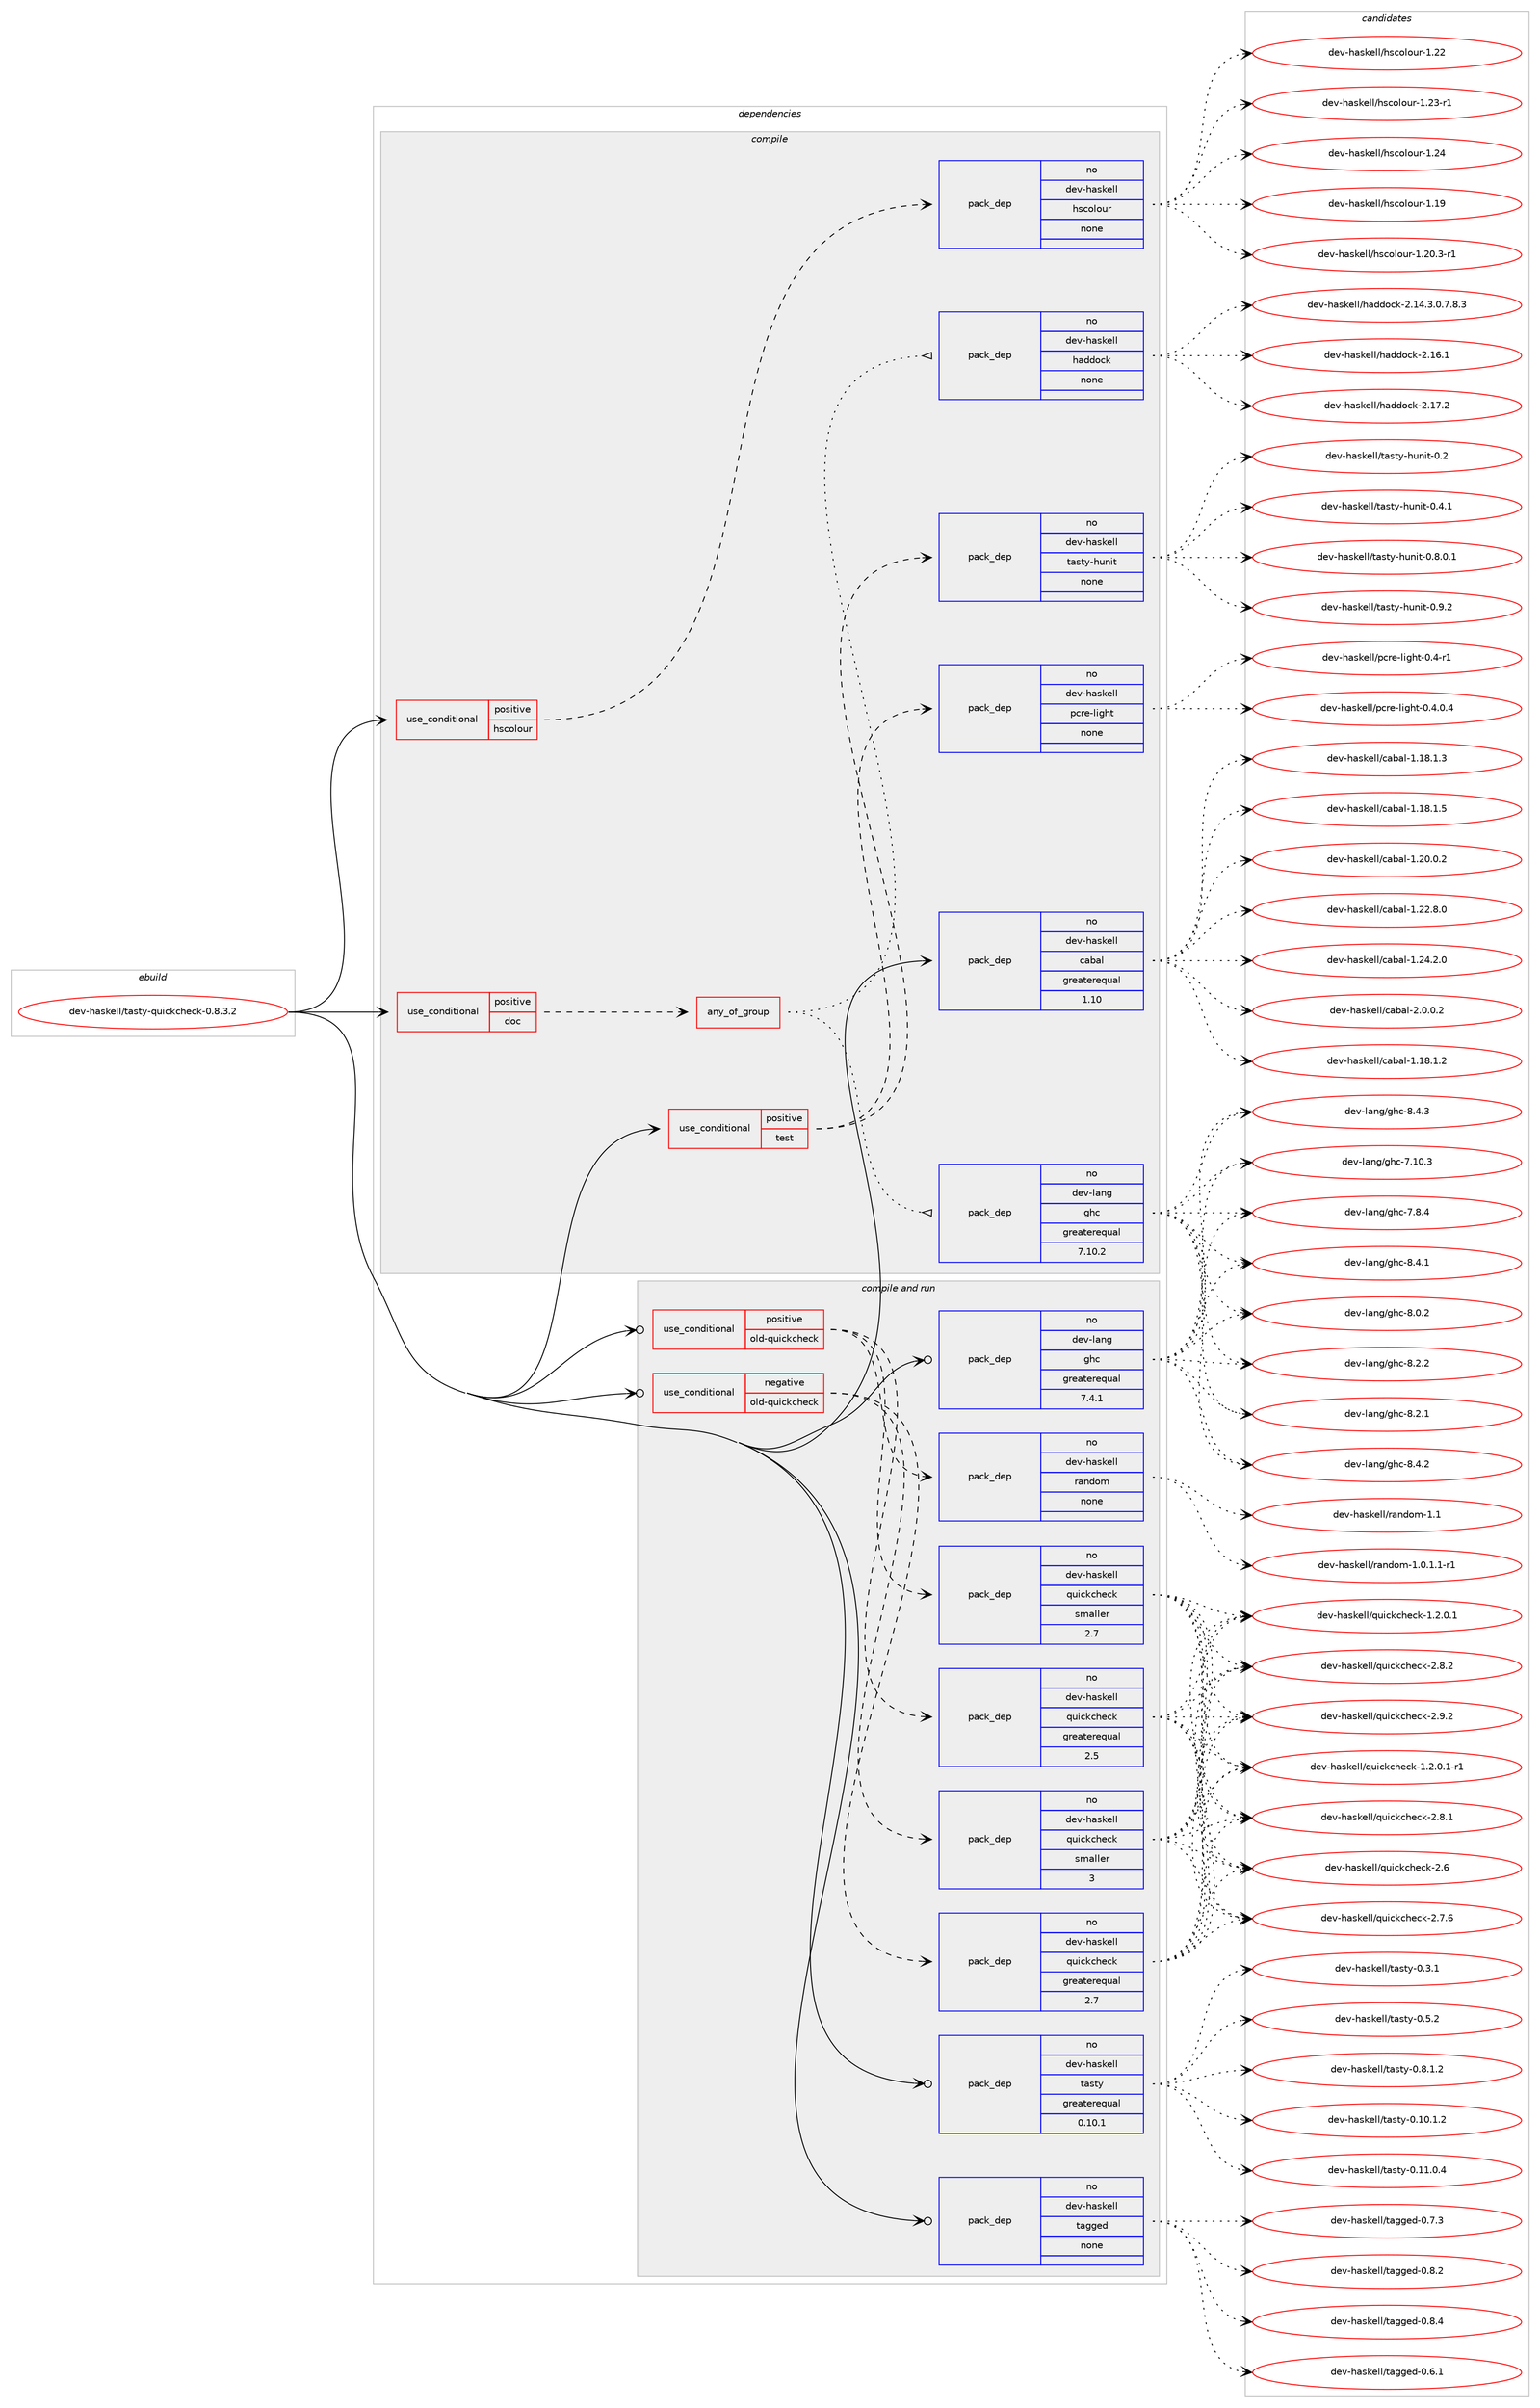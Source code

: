 digraph prolog {

# *************
# Graph options
# *************

newrank=true;
concentrate=true;
compound=true;
graph [rankdir=LR,fontname=Helvetica,fontsize=10,ranksep=1.5];#, ranksep=2.5, nodesep=0.2];
edge  [arrowhead=vee];
node  [fontname=Helvetica,fontsize=10];

# **********
# The ebuild
# **********

subgraph cluster_leftcol {
color=gray;
rank=same;
label=<<i>ebuild</i>>;
id [label="dev-haskell/tasty-quickcheck-0.8.3.2", color=red, width=4, href="../dev-haskell/tasty-quickcheck-0.8.3.2.svg"];
}

# ****************
# The dependencies
# ****************

subgraph cluster_midcol {
color=gray;
label=<<i>dependencies</i>>;
subgraph cluster_compile {
fillcolor="#eeeeee";
style=filled;
label=<<i>compile</i>>;
subgraph cond361648 {
dependency1345319 [label=<<TABLE BORDER="0" CELLBORDER="1" CELLSPACING="0" CELLPADDING="4"><TR><TD ROWSPAN="3" CELLPADDING="10">use_conditional</TD></TR><TR><TD>positive</TD></TR><TR><TD>doc</TD></TR></TABLE>>, shape=none, color=red];
subgraph any21618 {
dependency1345320 [label=<<TABLE BORDER="0" CELLBORDER="1" CELLSPACING="0" CELLPADDING="4"><TR><TD CELLPADDING="10">any_of_group</TD></TR></TABLE>>, shape=none, color=red];subgraph pack961501 {
dependency1345321 [label=<<TABLE BORDER="0" CELLBORDER="1" CELLSPACING="0" CELLPADDING="4" WIDTH="220"><TR><TD ROWSPAN="6" CELLPADDING="30">pack_dep</TD></TR><TR><TD WIDTH="110">no</TD></TR><TR><TD>dev-haskell</TD></TR><TR><TD>haddock</TD></TR><TR><TD>none</TD></TR><TR><TD></TD></TR></TABLE>>, shape=none, color=blue];
}
dependency1345320:e -> dependency1345321:w [weight=20,style="dotted",arrowhead="oinv"];
subgraph pack961502 {
dependency1345322 [label=<<TABLE BORDER="0" CELLBORDER="1" CELLSPACING="0" CELLPADDING="4" WIDTH="220"><TR><TD ROWSPAN="6" CELLPADDING="30">pack_dep</TD></TR><TR><TD WIDTH="110">no</TD></TR><TR><TD>dev-lang</TD></TR><TR><TD>ghc</TD></TR><TR><TD>greaterequal</TD></TR><TR><TD>7.10.2</TD></TR></TABLE>>, shape=none, color=blue];
}
dependency1345320:e -> dependency1345322:w [weight=20,style="dotted",arrowhead="oinv"];
}
dependency1345319:e -> dependency1345320:w [weight=20,style="dashed",arrowhead="vee"];
}
id:e -> dependency1345319:w [weight=20,style="solid",arrowhead="vee"];
subgraph cond361649 {
dependency1345323 [label=<<TABLE BORDER="0" CELLBORDER="1" CELLSPACING="0" CELLPADDING="4"><TR><TD ROWSPAN="3" CELLPADDING="10">use_conditional</TD></TR><TR><TD>positive</TD></TR><TR><TD>hscolour</TD></TR></TABLE>>, shape=none, color=red];
subgraph pack961503 {
dependency1345324 [label=<<TABLE BORDER="0" CELLBORDER="1" CELLSPACING="0" CELLPADDING="4" WIDTH="220"><TR><TD ROWSPAN="6" CELLPADDING="30">pack_dep</TD></TR><TR><TD WIDTH="110">no</TD></TR><TR><TD>dev-haskell</TD></TR><TR><TD>hscolour</TD></TR><TR><TD>none</TD></TR><TR><TD></TD></TR></TABLE>>, shape=none, color=blue];
}
dependency1345323:e -> dependency1345324:w [weight=20,style="dashed",arrowhead="vee"];
}
id:e -> dependency1345323:w [weight=20,style="solid",arrowhead="vee"];
subgraph cond361650 {
dependency1345325 [label=<<TABLE BORDER="0" CELLBORDER="1" CELLSPACING="0" CELLPADDING="4"><TR><TD ROWSPAN="3" CELLPADDING="10">use_conditional</TD></TR><TR><TD>positive</TD></TR><TR><TD>test</TD></TR></TABLE>>, shape=none, color=red];
subgraph pack961504 {
dependency1345326 [label=<<TABLE BORDER="0" CELLBORDER="1" CELLSPACING="0" CELLPADDING="4" WIDTH="220"><TR><TD ROWSPAN="6" CELLPADDING="30">pack_dep</TD></TR><TR><TD WIDTH="110">no</TD></TR><TR><TD>dev-haskell</TD></TR><TR><TD>pcre-light</TD></TR><TR><TD>none</TD></TR><TR><TD></TD></TR></TABLE>>, shape=none, color=blue];
}
dependency1345325:e -> dependency1345326:w [weight=20,style="dashed",arrowhead="vee"];
subgraph pack961505 {
dependency1345327 [label=<<TABLE BORDER="0" CELLBORDER="1" CELLSPACING="0" CELLPADDING="4" WIDTH="220"><TR><TD ROWSPAN="6" CELLPADDING="30">pack_dep</TD></TR><TR><TD WIDTH="110">no</TD></TR><TR><TD>dev-haskell</TD></TR><TR><TD>tasty-hunit</TD></TR><TR><TD>none</TD></TR><TR><TD></TD></TR></TABLE>>, shape=none, color=blue];
}
dependency1345325:e -> dependency1345327:w [weight=20,style="dashed",arrowhead="vee"];
}
id:e -> dependency1345325:w [weight=20,style="solid",arrowhead="vee"];
subgraph pack961506 {
dependency1345328 [label=<<TABLE BORDER="0" CELLBORDER="1" CELLSPACING="0" CELLPADDING="4" WIDTH="220"><TR><TD ROWSPAN="6" CELLPADDING="30">pack_dep</TD></TR><TR><TD WIDTH="110">no</TD></TR><TR><TD>dev-haskell</TD></TR><TR><TD>cabal</TD></TR><TR><TD>greaterequal</TD></TR><TR><TD>1.10</TD></TR></TABLE>>, shape=none, color=blue];
}
id:e -> dependency1345328:w [weight=20,style="solid",arrowhead="vee"];
}
subgraph cluster_compileandrun {
fillcolor="#eeeeee";
style=filled;
label=<<i>compile and run</i>>;
subgraph cond361651 {
dependency1345329 [label=<<TABLE BORDER="0" CELLBORDER="1" CELLSPACING="0" CELLPADDING="4"><TR><TD ROWSPAN="3" CELLPADDING="10">use_conditional</TD></TR><TR><TD>negative</TD></TR><TR><TD>old-quickcheck</TD></TR></TABLE>>, shape=none, color=red];
subgraph pack961507 {
dependency1345330 [label=<<TABLE BORDER="0" CELLBORDER="1" CELLSPACING="0" CELLPADDING="4" WIDTH="220"><TR><TD ROWSPAN="6" CELLPADDING="30">pack_dep</TD></TR><TR><TD WIDTH="110">no</TD></TR><TR><TD>dev-haskell</TD></TR><TR><TD>quickcheck</TD></TR><TR><TD>greaterequal</TD></TR><TR><TD>2.7</TD></TR></TABLE>>, shape=none, color=blue];
}
dependency1345329:e -> dependency1345330:w [weight=20,style="dashed",arrowhead="vee"];
subgraph pack961508 {
dependency1345331 [label=<<TABLE BORDER="0" CELLBORDER="1" CELLSPACING="0" CELLPADDING="4" WIDTH="220"><TR><TD ROWSPAN="6" CELLPADDING="30">pack_dep</TD></TR><TR><TD WIDTH="110">no</TD></TR><TR><TD>dev-haskell</TD></TR><TR><TD>quickcheck</TD></TR><TR><TD>smaller</TD></TR><TR><TD>3</TD></TR></TABLE>>, shape=none, color=blue];
}
dependency1345329:e -> dependency1345331:w [weight=20,style="dashed",arrowhead="vee"];
}
id:e -> dependency1345329:w [weight=20,style="solid",arrowhead="odotvee"];
subgraph cond361652 {
dependency1345332 [label=<<TABLE BORDER="0" CELLBORDER="1" CELLSPACING="0" CELLPADDING="4"><TR><TD ROWSPAN="3" CELLPADDING="10">use_conditional</TD></TR><TR><TD>positive</TD></TR><TR><TD>old-quickcheck</TD></TR></TABLE>>, shape=none, color=red];
subgraph pack961509 {
dependency1345333 [label=<<TABLE BORDER="0" CELLBORDER="1" CELLSPACING="0" CELLPADDING="4" WIDTH="220"><TR><TD ROWSPAN="6" CELLPADDING="30">pack_dep</TD></TR><TR><TD WIDTH="110">no</TD></TR><TR><TD>dev-haskell</TD></TR><TR><TD>quickcheck</TD></TR><TR><TD>greaterequal</TD></TR><TR><TD>2.5</TD></TR></TABLE>>, shape=none, color=blue];
}
dependency1345332:e -> dependency1345333:w [weight=20,style="dashed",arrowhead="vee"];
subgraph pack961510 {
dependency1345334 [label=<<TABLE BORDER="0" CELLBORDER="1" CELLSPACING="0" CELLPADDING="4" WIDTH="220"><TR><TD ROWSPAN="6" CELLPADDING="30">pack_dep</TD></TR><TR><TD WIDTH="110">no</TD></TR><TR><TD>dev-haskell</TD></TR><TR><TD>quickcheck</TD></TR><TR><TD>smaller</TD></TR><TR><TD>2.7</TD></TR></TABLE>>, shape=none, color=blue];
}
dependency1345332:e -> dependency1345334:w [weight=20,style="dashed",arrowhead="vee"];
subgraph pack961511 {
dependency1345335 [label=<<TABLE BORDER="0" CELLBORDER="1" CELLSPACING="0" CELLPADDING="4" WIDTH="220"><TR><TD ROWSPAN="6" CELLPADDING="30">pack_dep</TD></TR><TR><TD WIDTH="110">no</TD></TR><TR><TD>dev-haskell</TD></TR><TR><TD>random</TD></TR><TR><TD>none</TD></TR><TR><TD></TD></TR></TABLE>>, shape=none, color=blue];
}
dependency1345332:e -> dependency1345335:w [weight=20,style="dashed",arrowhead="vee"];
}
id:e -> dependency1345332:w [weight=20,style="solid",arrowhead="odotvee"];
subgraph pack961512 {
dependency1345336 [label=<<TABLE BORDER="0" CELLBORDER="1" CELLSPACING="0" CELLPADDING="4" WIDTH="220"><TR><TD ROWSPAN="6" CELLPADDING="30">pack_dep</TD></TR><TR><TD WIDTH="110">no</TD></TR><TR><TD>dev-haskell</TD></TR><TR><TD>tagged</TD></TR><TR><TD>none</TD></TR><TR><TD></TD></TR></TABLE>>, shape=none, color=blue];
}
id:e -> dependency1345336:w [weight=20,style="solid",arrowhead="odotvee"];
subgraph pack961513 {
dependency1345337 [label=<<TABLE BORDER="0" CELLBORDER="1" CELLSPACING="0" CELLPADDING="4" WIDTH="220"><TR><TD ROWSPAN="6" CELLPADDING="30">pack_dep</TD></TR><TR><TD WIDTH="110">no</TD></TR><TR><TD>dev-haskell</TD></TR><TR><TD>tasty</TD></TR><TR><TD>greaterequal</TD></TR><TR><TD>0.10.1</TD></TR></TABLE>>, shape=none, color=blue];
}
id:e -> dependency1345337:w [weight=20,style="solid",arrowhead="odotvee"];
subgraph pack961514 {
dependency1345338 [label=<<TABLE BORDER="0" CELLBORDER="1" CELLSPACING="0" CELLPADDING="4" WIDTH="220"><TR><TD ROWSPAN="6" CELLPADDING="30">pack_dep</TD></TR><TR><TD WIDTH="110">no</TD></TR><TR><TD>dev-lang</TD></TR><TR><TD>ghc</TD></TR><TR><TD>greaterequal</TD></TR><TR><TD>7.4.1</TD></TR></TABLE>>, shape=none, color=blue];
}
id:e -> dependency1345338:w [weight=20,style="solid",arrowhead="odotvee"];
}
subgraph cluster_run {
fillcolor="#eeeeee";
style=filled;
label=<<i>run</i>>;
}
}

# **************
# The candidates
# **************

subgraph cluster_choices {
rank=same;
color=gray;
label=<<i>candidates</i>>;

subgraph choice961501 {
color=black;
nodesep=1;
choice1001011184510497115107101108108471049710010011199107455046495246514648465546564651 [label="dev-haskell/haddock-2.14.3.0.7.8.3", color=red, width=4,href="../dev-haskell/haddock-2.14.3.0.7.8.3.svg"];
choice100101118451049711510710110810847104971001001119910745504649544649 [label="dev-haskell/haddock-2.16.1", color=red, width=4,href="../dev-haskell/haddock-2.16.1.svg"];
choice100101118451049711510710110810847104971001001119910745504649554650 [label="dev-haskell/haddock-2.17.2", color=red, width=4,href="../dev-haskell/haddock-2.17.2.svg"];
dependency1345321:e -> choice1001011184510497115107101108108471049710010011199107455046495246514648465546564651:w [style=dotted,weight="100"];
dependency1345321:e -> choice100101118451049711510710110810847104971001001119910745504649544649:w [style=dotted,weight="100"];
dependency1345321:e -> choice100101118451049711510710110810847104971001001119910745504649554650:w [style=dotted,weight="100"];
}
subgraph choice961502 {
color=black;
nodesep=1;
choice1001011184510897110103471031049945554649484651 [label="dev-lang/ghc-7.10.3", color=red, width=4,href="../dev-lang/ghc-7.10.3.svg"];
choice10010111845108971101034710310499455546564652 [label="dev-lang/ghc-7.8.4", color=red, width=4,href="../dev-lang/ghc-7.8.4.svg"];
choice10010111845108971101034710310499455646484650 [label="dev-lang/ghc-8.0.2", color=red, width=4,href="../dev-lang/ghc-8.0.2.svg"];
choice10010111845108971101034710310499455646504649 [label="dev-lang/ghc-8.2.1", color=red, width=4,href="../dev-lang/ghc-8.2.1.svg"];
choice10010111845108971101034710310499455646504650 [label="dev-lang/ghc-8.2.2", color=red, width=4,href="../dev-lang/ghc-8.2.2.svg"];
choice10010111845108971101034710310499455646524649 [label="dev-lang/ghc-8.4.1", color=red, width=4,href="../dev-lang/ghc-8.4.1.svg"];
choice10010111845108971101034710310499455646524650 [label="dev-lang/ghc-8.4.2", color=red, width=4,href="../dev-lang/ghc-8.4.2.svg"];
choice10010111845108971101034710310499455646524651 [label="dev-lang/ghc-8.4.3", color=red, width=4,href="../dev-lang/ghc-8.4.3.svg"];
dependency1345322:e -> choice1001011184510897110103471031049945554649484651:w [style=dotted,weight="100"];
dependency1345322:e -> choice10010111845108971101034710310499455546564652:w [style=dotted,weight="100"];
dependency1345322:e -> choice10010111845108971101034710310499455646484650:w [style=dotted,weight="100"];
dependency1345322:e -> choice10010111845108971101034710310499455646504649:w [style=dotted,weight="100"];
dependency1345322:e -> choice10010111845108971101034710310499455646504650:w [style=dotted,weight="100"];
dependency1345322:e -> choice10010111845108971101034710310499455646524649:w [style=dotted,weight="100"];
dependency1345322:e -> choice10010111845108971101034710310499455646524650:w [style=dotted,weight="100"];
dependency1345322:e -> choice10010111845108971101034710310499455646524651:w [style=dotted,weight="100"];
}
subgraph choice961503 {
color=black;
nodesep=1;
choice100101118451049711510710110810847104115991111081111171144549464957 [label="dev-haskell/hscolour-1.19", color=red, width=4,href="../dev-haskell/hscolour-1.19.svg"];
choice10010111845104971151071011081084710411599111108111117114454946504846514511449 [label="dev-haskell/hscolour-1.20.3-r1", color=red, width=4,href="../dev-haskell/hscolour-1.20.3-r1.svg"];
choice100101118451049711510710110810847104115991111081111171144549465050 [label="dev-haskell/hscolour-1.22", color=red, width=4,href="../dev-haskell/hscolour-1.22.svg"];
choice1001011184510497115107101108108471041159911110811111711445494650514511449 [label="dev-haskell/hscolour-1.23-r1", color=red, width=4,href="../dev-haskell/hscolour-1.23-r1.svg"];
choice100101118451049711510710110810847104115991111081111171144549465052 [label="dev-haskell/hscolour-1.24", color=red, width=4,href="../dev-haskell/hscolour-1.24.svg"];
dependency1345324:e -> choice100101118451049711510710110810847104115991111081111171144549464957:w [style=dotted,weight="100"];
dependency1345324:e -> choice10010111845104971151071011081084710411599111108111117114454946504846514511449:w [style=dotted,weight="100"];
dependency1345324:e -> choice100101118451049711510710110810847104115991111081111171144549465050:w [style=dotted,weight="100"];
dependency1345324:e -> choice1001011184510497115107101108108471041159911110811111711445494650514511449:w [style=dotted,weight="100"];
dependency1345324:e -> choice100101118451049711510710110810847104115991111081111171144549465052:w [style=dotted,weight="100"];
}
subgraph choice961504 {
color=black;
nodesep=1;
choice1001011184510497115107101108108471129911410145108105103104116454846524511449 [label="dev-haskell/pcre-light-0.4-r1", color=red, width=4,href="../dev-haskell/pcre-light-0.4-r1.svg"];
choice10010111845104971151071011081084711299114101451081051031041164548465246484652 [label="dev-haskell/pcre-light-0.4.0.4", color=red, width=4,href="../dev-haskell/pcre-light-0.4.0.4.svg"];
dependency1345326:e -> choice1001011184510497115107101108108471129911410145108105103104116454846524511449:w [style=dotted,weight="100"];
dependency1345326:e -> choice10010111845104971151071011081084711299114101451081051031041164548465246484652:w [style=dotted,weight="100"];
}
subgraph choice961505 {
color=black;
nodesep=1;
choice100101118451049711510710110810847116971151161214510411711010511645484650 [label="dev-haskell/tasty-hunit-0.2", color=red, width=4,href="../dev-haskell/tasty-hunit-0.2.svg"];
choice1001011184510497115107101108108471169711511612145104117110105116454846524649 [label="dev-haskell/tasty-hunit-0.4.1", color=red, width=4,href="../dev-haskell/tasty-hunit-0.4.1.svg"];
choice10010111845104971151071011081084711697115116121451041171101051164548465646484649 [label="dev-haskell/tasty-hunit-0.8.0.1", color=red, width=4,href="../dev-haskell/tasty-hunit-0.8.0.1.svg"];
choice1001011184510497115107101108108471169711511612145104117110105116454846574650 [label="dev-haskell/tasty-hunit-0.9.2", color=red, width=4,href="../dev-haskell/tasty-hunit-0.9.2.svg"];
dependency1345327:e -> choice100101118451049711510710110810847116971151161214510411711010511645484650:w [style=dotted,weight="100"];
dependency1345327:e -> choice1001011184510497115107101108108471169711511612145104117110105116454846524649:w [style=dotted,weight="100"];
dependency1345327:e -> choice10010111845104971151071011081084711697115116121451041171101051164548465646484649:w [style=dotted,weight="100"];
dependency1345327:e -> choice1001011184510497115107101108108471169711511612145104117110105116454846574650:w [style=dotted,weight="100"];
}
subgraph choice961506 {
color=black;
nodesep=1;
choice10010111845104971151071011081084799979897108454946495646494650 [label="dev-haskell/cabal-1.18.1.2", color=red, width=4,href="../dev-haskell/cabal-1.18.1.2.svg"];
choice10010111845104971151071011081084799979897108454946495646494651 [label="dev-haskell/cabal-1.18.1.3", color=red, width=4,href="../dev-haskell/cabal-1.18.1.3.svg"];
choice10010111845104971151071011081084799979897108454946495646494653 [label="dev-haskell/cabal-1.18.1.5", color=red, width=4,href="../dev-haskell/cabal-1.18.1.5.svg"];
choice10010111845104971151071011081084799979897108454946504846484650 [label="dev-haskell/cabal-1.20.0.2", color=red, width=4,href="../dev-haskell/cabal-1.20.0.2.svg"];
choice10010111845104971151071011081084799979897108454946505046564648 [label="dev-haskell/cabal-1.22.8.0", color=red, width=4,href="../dev-haskell/cabal-1.22.8.0.svg"];
choice10010111845104971151071011081084799979897108454946505246504648 [label="dev-haskell/cabal-1.24.2.0", color=red, width=4,href="../dev-haskell/cabal-1.24.2.0.svg"];
choice100101118451049711510710110810847999798971084550464846484650 [label="dev-haskell/cabal-2.0.0.2", color=red, width=4,href="../dev-haskell/cabal-2.0.0.2.svg"];
dependency1345328:e -> choice10010111845104971151071011081084799979897108454946495646494650:w [style=dotted,weight="100"];
dependency1345328:e -> choice10010111845104971151071011081084799979897108454946495646494651:w [style=dotted,weight="100"];
dependency1345328:e -> choice10010111845104971151071011081084799979897108454946495646494653:w [style=dotted,weight="100"];
dependency1345328:e -> choice10010111845104971151071011081084799979897108454946504846484650:w [style=dotted,weight="100"];
dependency1345328:e -> choice10010111845104971151071011081084799979897108454946505046564648:w [style=dotted,weight="100"];
dependency1345328:e -> choice10010111845104971151071011081084799979897108454946505246504648:w [style=dotted,weight="100"];
dependency1345328:e -> choice100101118451049711510710110810847999798971084550464846484650:w [style=dotted,weight="100"];
}
subgraph choice961507 {
color=black;
nodesep=1;
choice1001011184510497115107101108108471131171059910799104101991074549465046484649 [label="dev-haskell/quickcheck-1.2.0.1", color=red, width=4,href="../dev-haskell/quickcheck-1.2.0.1.svg"];
choice10010111845104971151071011081084711311710599107991041019910745494650464846494511449 [label="dev-haskell/quickcheck-1.2.0.1-r1", color=red, width=4,href="../dev-haskell/quickcheck-1.2.0.1-r1.svg"];
choice10010111845104971151071011081084711311710599107991041019910745504654 [label="dev-haskell/quickcheck-2.6", color=red, width=4,href="../dev-haskell/quickcheck-2.6.svg"];
choice100101118451049711510710110810847113117105991079910410199107455046554654 [label="dev-haskell/quickcheck-2.7.6", color=red, width=4,href="../dev-haskell/quickcheck-2.7.6.svg"];
choice100101118451049711510710110810847113117105991079910410199107455046564649 [label="dev-haskell/quickcheck-2.8.1", color=red, width=4,href="../dev-haskell/quickcheck-2.8.1.svg"];
choice100101118451049711510710110810847113117105991079910410199107455046564650 [label="dev-haskell/quickcheck-2.8.2", color=red, width=4,href="../dev-haskell/quickcheck-2.8.2.svg"];
choice100101118451049711510710110810847113117105991079910410199107455046574650 [label="dev-haskell/quickcheck-2.9.2", color=red, width=4,href="../dev-haskell/quickcheck-2.9.2.svg"];
dependency1345330:e -> choice1001011184510497115107101108108471131171059910799104101991074549465046484649:w [style=dotted,weight="100"];
dependency1345330:e -> choice10010111845104971151071011081084711311710599107991041019910745494650464846494511449:w [style=dotted,weight="100"];
dependency1345330:e -> choice10010111845104971151071011081084711311710599107991041019910745504654:w [style=dotted,weight="100"];
dependency1345330:e -> choice100101118451049711510710110810847113117105991079910410199107455046554654:w [style=dotted,weight="100"];
dependency1345330:e -> choice100101118451049711510710110810847113117105991079910410199107455046564649:w [style=dotted,weight="100"];
dependency1345330:e -> choice100101118451049711510710110810847113117105991079910410199107455046564650:w [style=dotted,weight="100"];
dependency1345330:e -> choice100101118451049711510710110810847113117105991079910410199107455046574650:w [style=dotted,weight="100"];
}
subgraph choice961508 {
color=black;
nodesep=1;
choice1001011184510497115107101108108471131171059910799104101991074549465046484649 [label="dev-haskell/quickcheck-1.2.0.1", color=red, width=4,href="../dev-haskell/quickcheck-1.2.0.1.svg"];
choice10010111845104971151071011081084711311710599107991041019910745494650464846494511449 [label="dev-haskell/quickcheck-1.2.0.1-r1", color=red, width=4,href="../dev-haskell/quickcheck-1.2.0.1-r1.svg"];
choice10010111845104971151071011081084711311710599107991041019910745504654 [label="dev-haskell/quickcheck-2.6", color=red, width=4,href="../dev-haskell/quickcheck-2.6.svg"];
choice100101118451049711510710110810847113117105991079910410199107455046554654 [label="dev-haskell/quickcheck-2.7.6", color=red, width=4,href="../dev-haskell/quickcheck-2.7.6.svg"];
choice100101118451049711510710110810847113117105991079910410199107455046564649 [label="dev-haskell/quickcheck-2.8.1", color=red, width=4,href="../dev-haskell/quickcheck-2.8.1.svg"];
choice100101118451049711510710110810847113117105991079910410199107455046564650 [label="dev-haskell/quickcheck-2.8.2", color=red, width=4,href="../dev-haskell/quickcheck-2.8.2.svg"];
choice100101118451049711510710110810847113117105991079910410199107455046574650 [label="dev-haskell/quickcheck-2.9.2", color=red, width=4,href="../dev-haskell/quickcheck-2.9.2.svg"];
dependency1345331:e -> choice1001011184510497115107101108108471131171059910799104101991074549465046484649:w [style=dotted,weight="100"];
dependency1345331:e -> choice10010111845104971151071011081084711311710599107991041019910745494650464846494511449:w [style=dotted,weight="100"];
dependency1345331:e -> choice10010111845104971151071011081084711311710599107991041019910745504654:w [style=dotted,weight="100"];
dependency1345331:e -> choice100101118451049711510710110810847113117105991079910410199107455046554654:w [style=dotted,weight="100"];
dependency1345331:e -> choice100101118451049711510710110810847113117105991079910410199107455046564649:w [style=dotted,weight="100"];
dependency1345331:e -> choice100101118451049711510710110810847113117105991079910410199107455046564650:w [style=dotted,weight="100"];
dependency1345331:e -> choice100101118451049711510710110810847113117105991079910410199107455046574650:w [style=dotted,weight="100"];
}
subgraph choice961509 {
color=black;
nodesep=1;
choice1001011184510497115107101108108471131171059910799104101991074549465046484649 [label="dev-haskell/quickcheck-1.2.0.1", color=red, width=4,href="../dev-haskell/quickcheck-1.2.0.1.svg"];
choice10010111845104971151071011081084711311710599107991041019910745494650464846494511449 [label="dev-haskell/quickcheck-1.2.0.1-r1", color=red, width=4,href="../dev-haskell/quickcheck-1.2.0.1-r1.svg"];
choice10010111845104971151071011081084711311710599107991041019910745504654 [label="dev-haskell/quickcheck-2.6", color=red, width=4,href="../dev-haskell/quickcheck-2.6.svg"];
choice100101118451049711510710110810847113117105991079910410199107455046554654 [label="dev-haskell/quickcheck-2.7.6", color=red, width=4,href="../dev-haskell/quickcheck-2.7.6.svg"];
choice100101118451049711510710110810847113117105991079910410199107455046564649 [label="dev-haskell/quickcheck-2.8.1", color=red, width=4,href="../dev-haskell/quickcheck-2.8.1.svg"];
choice100101118451049711510710110810847113117105991079910410199107455046564650 [label="dev-haskell/quickcheck-2.8.2", color=red, width=4,href="../dev-haskell/quickcheck-2.8.2.svg"];
choice100101118451049711510710110810847113117105991079910410199107455046574650 [label="dev-haskell/quickcheck-2.9.2", color=red, width=4,href="../dev-haskell/quickcheck-2.9.2.svg"];
dependency1345333:e -> choice1001011184510497115107101108108471131171059910799104101991074549465046484649:w [style=dotted,weight="100"];
dependency1345333:e -> choice10010111845104971151071011081084711311710599107991041019910745494650464846494511449:w [style=dotted,weight="100"];
dependency1345333:e -> choice10010111845104971151071011081084711311710599107991041019910745504654:w [style=dotted,weight="100"];
dependency1345333:e -> choice100101118451049711510710110810847113117105991079910410199107455046554654:w [style=dotted,weight="100"];
dependency1345333:e -> choice100101118451049711510710110810847113117105991079910410199107455046564649:w [style=dotted,weight="100"];
dependency1345333:e -> choice100101118451049711510710110810847113117105991079910410199107455046564650:w [style=dotted,weight="100"];
dependency1345333:e -> choice100101118451049711510710110810847113117105991079910410199107455046574650:w [style=dotted,weight="100"];
}
subgraph choice961510 {
color=black;
nodesep=1;
choice1001011184510497115107101108108471131171059910799104101991074549465046484649 [label="dev-haskell/quickcheck-1.2.0.1", color=red, width=4,href="../dev-haskell/quickcheck-1.2.0.1.svg"];
choice10010111845104971151071011081084711311710599107991041019910745494650464846494511449 [label="dev-haskell/quickcheck-1.2.0.1-r1", color=red, width=4,href="../dev-haskell/quickcheck-1.2.0.1-r1.svg"];
choice10010111845104971151071011081084711311710599107991041019910745504654 [label="dev-haskell/quickcheck-2.6", color=red, width=4,href="../dev-haskell/quickcheck-2.6.svg"];
choice100101118451049711510710110810847113117105991079910410199107455046554654 [label="dev-haskell/quickcheck-2.7.6", color=red, width=4,href="../dev-haskell/quickcheck-2.7.6.svg"];
choice100101118451049711510710110810847113117105991079910410199107455046564649 [label="dev-haskell/quickcheck-2.8.1", color=red, width=4,href="../dev-haskell/quickcheck-2.8.1.svg"];
choice100101118451049711510710110810847113117105991079910410199107455046564650 [label="dev-haskell/quickcheck-2.8.2", color=red, width=4,href="../dev-haskell/quickcheck-2.8.2.svg"];
choice100101118451049711510710110810847113117105991079910410199107455046574650 [label="dev-haskell/quickcheck-2.9.2", color=red, width=4,href="../dev-haskell/quickcheck-2.9.2.svg"];
dependency1345334:e -> choice1001011184510497115107101108108471131171059910799104101991074549465046484649:w [style=dotted,weight="100"];
dependency1345334:e -> choice10010111845104971151071011081084711311710599107991041019910745494650464846494511449:w [style=dotted,weight="100"];
dependency1345334:e -> choice10010111845104971151071011081084711311710599107991041019910745504654:w [style=dotted,weight="100"];
dependency1345334:e -> choice100101118451049711510710110810847113117105991079910410199107455046554654:w [style=dotted,weight="100"];
dependency1345334:e -> choice100101118451049711510710110810847113117105991079910410199107455046564649:w [style=dotted,weight="100"];
dependency1345334:e -> choice100101118451049711510710110810847113117105991079910410199107455046564650:w [style=dotted,weight="100"];
dependency1345334:e -> choice100101118451049711510710110810847113117105991079910410199107455046574650:w [style=dotted,weight="100"];
}
subgraph choice961511 {
color=black;
nodesep=1;
choice1001011184510497115107101108108471149711010011110945494648464946494511449 [label="dev-haskell/random-1.0.1.1-r1", color=red, width=4,href="../dev-haskell/random-1.0.1.1-r1.svg"];
choice1001011184510497115107101108108471149711010011110945494649 [label="dev-haskell/random-1.1", color=red, width=4,href="../dev-haskell/random-1.1.svg"];
dependency1345335:e -> choice1001011184510497115107101108108471149711010011110945494648464946494511449:w [style=dotted,weight="100"];
dependency1345335:e -> choice1001011184510497115107101108108471149711010011110945494649:w [style=dotted,weight="100"];
}
subgraph choice961512 {
color=black;
nodesep=1;
choice10010111845104971151071011081084711697103103101100454846544649 [label="dev-haskell/tagged-0.6.1", color=red, width=4,href="../dev-haskell/tagged-0.6.1.svg"];
choice10010111845104971151071011081084711697103103101100454846554651 [label="dev-haskell/tagged-0.7.3", color=red, width=4,href="../dev-haskell/tagged-0.7.3.svg"];
choice10010111845104971151071011081084711697103103101100454846564650 [label="dev-haskell/tagged-0.8.2", color=red, width=4,href="../dev-haskell/tagged-0.8.2.svg"];
choice10010111845104971151071011081084711697103103101100454846564652 [label="dev-haskell/tagged-0.8.4", color=red, width=4,href="../dev-haskell/tagged-0.8.4.svg"];
dependency1345336:e -> choice10010111845104971151071011081084711697103103101100454846544649:w [style=dotted,weight="100"];
dependency1345336:e -> choice10010111845104971151071011081084711697103103101100454846554651:w [style=dotted,weight="100"];
dependency1345336:e -> choice10010111845104971151071011081084711697103103101100454846564650:w [style=dotted,weight="100"];
dependency1345336:e -> choice10010111845104971151071011081084711697103103101100454846564652:w [style=dotted,weight="100"];
}
subgraph choice961513 {
color=black;
nodesep=1;
choice10010111845104971151071011081084711697115116121454846494846494650 [label="dev-haskell/tasty-0.10.1.2", color=red, width=4,href="../dev-haskell/tasty-0.10.1.2.svg"];
choice10010111845104971151071011081084711697115116121454846494946484652 [label="dev-haskell/tasty-0.11.0.4", color=red, width=4,href="../dev-haskell/tasty-0.11.0.4.svg"];
choice10010111845104971151071011081084711697115116121454846514649 [label="dev-haskell/tasty-0.3.1", color=red, width=4,href="../dev-haskell/tasty-0.3.1.svg"];
choice10010111845104971151071011081084711697115116121454846534650 [label="dev-haskell/tasty-0.5.2", color=red, width=4,href="../dev-haskell/tasty-0.5.2.svg"];
choice100101118451049711510710110810847116971151161214548465646494650 [label="dev-haskell/tasty-0.8.1.2", color=red, width=4,href="../dev-haskell/tasty-0.8.1.2.svg"];
dependency1345337:e -> choice10010111845104971151071011081084711697115116121454846494846494650:w [style=dotted,weight="100"];
dependency1345337:e -> choice10010111845104971151071011081084711697115116121454846494946484652:w [style=dotted,weight="100"];
dependency1345337:e -> choice10010111845104971151071011081084711697115116121454846514649:w [style=dotted,weight="100"];
dependency1345337:e -> choice10010111845104971151071011081084711697115116121454846534650:w [style=dotted,weight="100"];
dependency1345337:e -> choice100101118451049711510710110810847116971151161214548465646494650:w [style=dotted,weight="100"];
}
subgraph choice961514 {
color=black;
nodesep=1;
choice1001011184510897110103471031049945554649484651 [label="dev-lang/ghc-7.10.3", color=red, width=4,href="../dev-lang/ghc-7.10.3.svg"];
choice10010111845108971101034710310499455546564652 [label="dev-lang/ghc-7.8.4", color=red, width=4,href="../dev-lang/ghc-7.8.4.svg"];
choice10010111845108971101034710310499455646484650 [label="dev-lang/ghc-8.0.2", color=red, width=4,href="../dev-lang/ghc-8.0.2.svg"];
choice10010111845108971101034710310499455646504649 [label="dev-lang/ghc-8.2.1", color=red, width=4,href="../dev-lang/ghc-8.2.1.svg"];
choice10010111845108971101034710310499455646504650 [label="dev-lang/ghc-8.2.2", color=red, width=4,href="../dev-lang/ghc-8.2.2.svg"];
choice10010111845108971101034710310499455646524649 [label="dev-lang/ghc-8.4.1", color=red, width=4,href="../dev-lang/ghc-8.4.1.svg"];
choice10010111845108971101034710310499455646524650 [label="dev-lang/ghc-8.4.2", color=red, width=4,href="../dev-lang/ghc-8.4.2.svg"];
choice10010111845108971101034710310499455646524651 [label="dev-lang/ghc-8.4.3", color=red, width=4,href="../dev-lang/ghc-8.4.3.svg"];
dependency1345338:e -> choice1001011184510897110103471031049945554649484651:w [style=dotted,weight="100"];
dependency1345338:e -> choice10010111845108971101034710310499455546564652:w [style=dotted,weight="100"];
dependency1345338:e -> choice10010111845108971101034710310499455646484650:w [style=dotted,weight="100"];
dependency1345338:e -> choice10010111845108971101034710310499455646504649:w [style=dotted,weight="100"];
dependency1345338:e -> choice10010111845108971101034710310499455646504650:w [style=dotted,weight="100"];
dependency1345338:e -> choice10010111845108971101034710310499455646524649:w [style=dotted,weight="100"];
dependency1345338:e -> choice10010111845108971101034710310499455646524650:w [style=dotted,weight="100"];
dependency1345338:e -> choice10010111845108971101034710310499455646524651:w [style=dotted,weight="100"];
}
}

}
